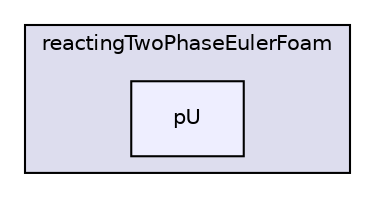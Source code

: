 digraph "applications/solvers/multiphase/reactingEulerFoam/reactingTwoPhaseEulerFoam/pU" {
  bgcolor=transparent;
  compound=true
  node [ fontsize="10", fontname="Helvetica"];
  edge [ labelfontsize="10", labelfontname="Helvetica"];
  subgraph clusterdir_2200706af53c49f0fd77f441278d5c80 {
    graph [ bgcolor="#ddddee", pencolor="black", label="reactingTwoPhaseEulerFoam" fontname="Helvetica", fontsize="10", URL="dir_2200706af53c49f0fd77f441278d5c80.html"]
  dir_054a3b03a7f0a9211672b3f8d91caf8a [shape=box, label="pU", style="filled", fillcolor="#eeeeff", pencolor="black", URL="dir_054a3b03a7f0a9211672b3f8d91caf8a.html"];
  }
}
